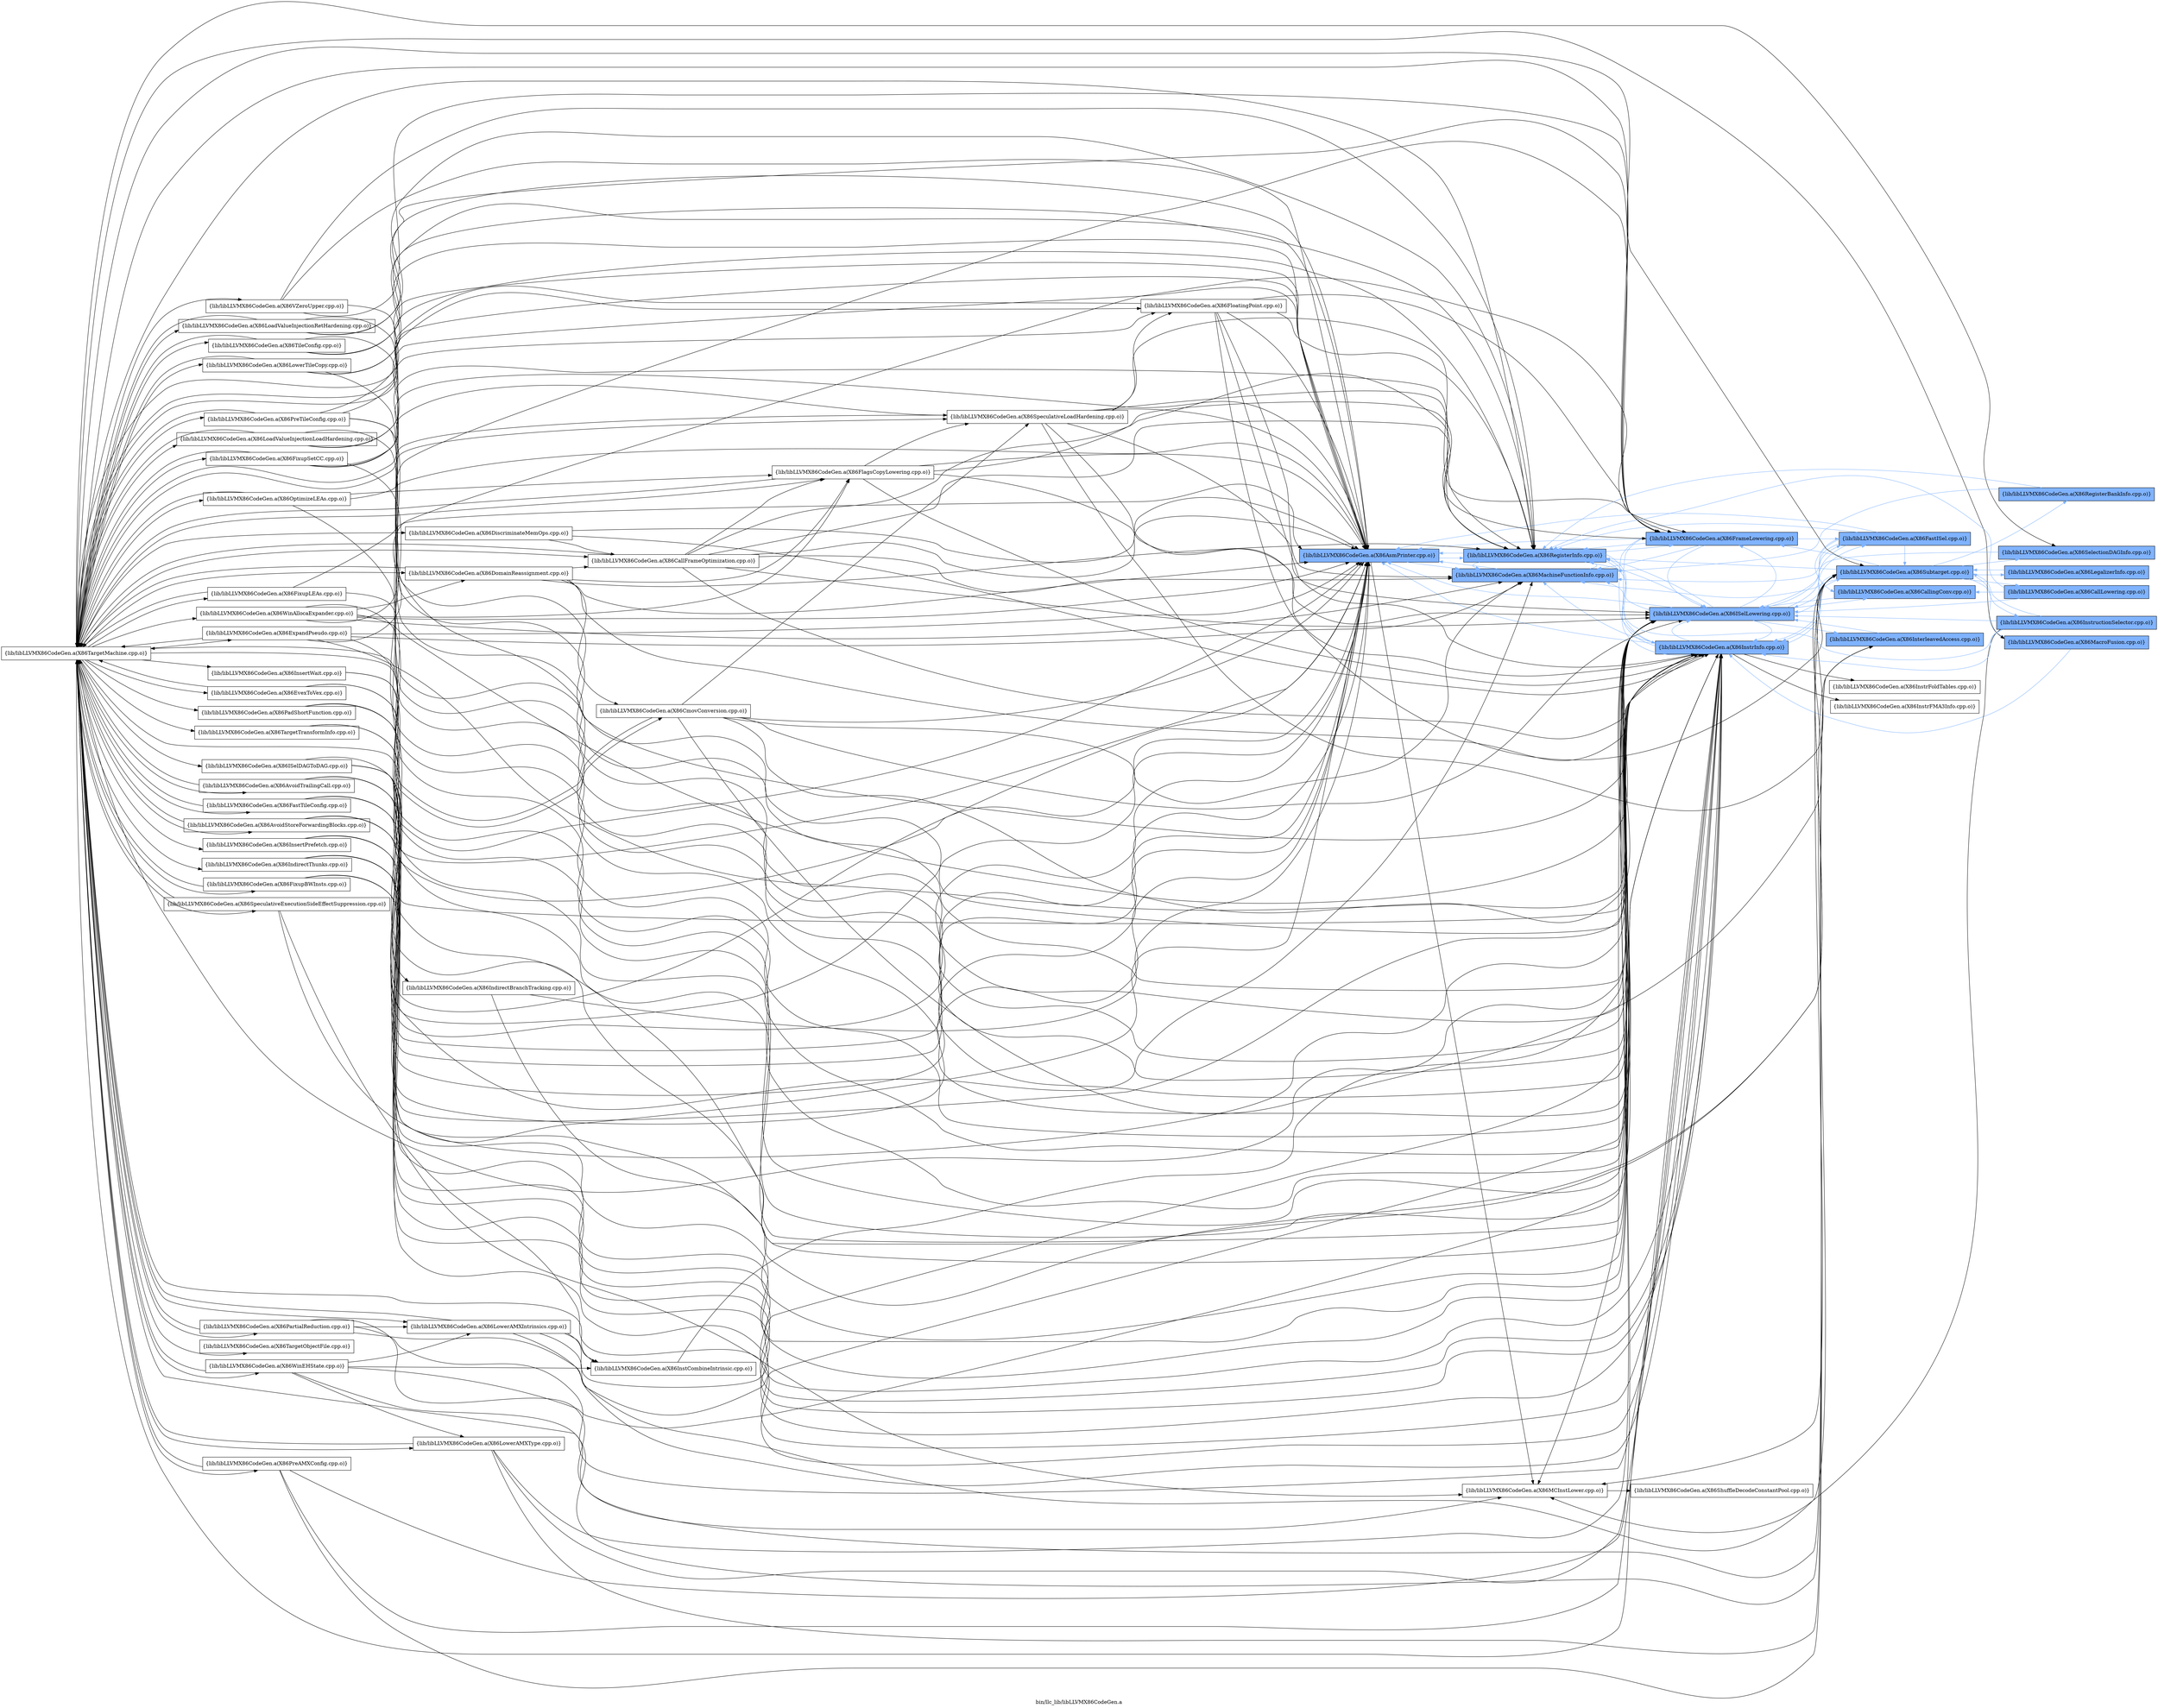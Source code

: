 digraph "bin/llc_lib/libLLVMX86CodeGen.a" {
	label="bin/llc_lib/libLLVMX86CodeGen.a";
	rankdir=LR;
	{ rank=same; Node0x555b435831c8;  }
	{ rank=same; Node0x555b43583e48; Node0x555b435822c8; Node0x555b43582f48;  }
	{ rank=same; Node0x555b43588d58; Node0x555b4358bff8; Node0x555b4358c868; Node0x555b4358b878;  }
	{ rank=same; Node0x555b4358d088; Node0x555b43589668; Node0x555b4358a338; Node0x555b43589488; Node0x555b4358aba8; Node0x555b43589de8;  }

	Node0x555b435831c8 [shape=record,shape=box,group=1,style=filled,fillcolor="0.600000 0.5 1",label="{lib/libLLVMX86CodeGen.a(X86AsmPrinter.cpp.o)}"];
	Node0x555b435831c8 -> Node0x555b43583e48;
	Node0x555b435831c8 -> Node0x555b435822c8[color="0.600000 0.5 1"];
	Node0x555b435831c8 -> Node0x555b43582f48[color="0.600000 0.5 1"];
	Node0x555b43586f08 [shape=record,shape=box,group=0,label="{lib/libLLVMX86CodeGen.a(X86TargetMachine.cpp.o)}"];
	Node0x555b43586f08 -> Node0x555b435831c8;
	Node0x555b43586f08 -> Node0x555b43583e48;
	Node0x555b43586f08 -> Node0x555b43582f48;
	Node0x555b43586f08 -> Node0x555b43594c48;
	Node0x555b43586f08 -> Node0x555b435953c8;
	Node0x555b43586f08 -> Node0x555b43595918;
	Node0x555b43586f08 -> Node0x555b43595ff8;
	Node0x555b43586f08 -> Node0x555b435966d8;
	Node0x555b43586f08 -> Node0x555b43596ea8;
	Node0x555b43586f08 -> Node0x555b43597858;
	Node0x555b43586f08 -> Node0x555b43597ee8;
	Node0x555b43586f08 -> Node0x555b435987a8;
	Node0x555b43586f08 -> Node0x555b435989d8;
	Node0x555b43586f08 -> Node0x555b435990b8;
	Node0x555b43586f08 -> Node0x555b4358bff8;
	Node0x555b43586f08 -> Node0x555b4358c868;
	Node0x555b43586f08 -> Node0x555b4358b878;
	Node0x555b43586f08 -> Node0x555b43589488;
	Node0x555b43586f08 -> Node0x555b43588808;
	Node0x555b43586f08 -> Node0x555b43588088;
	Node0x555b43586f08 -> Node0x555b43586788;
	Node0x555b43586f08 -> Node0x555b435869b8;
	Node0x555b43586f08 -> Node0x555b43586198;
	Node0x555b43586f08 -> Node0x555b435850b8;
	Node0x555b43586f08 -> Node0x555b43585428;
	Node0x555b43586f08 -> Node0x555b4357ca08;
	Node0x555b43586f08 -> Node0x555b4357ae88;
	Node0x555b43586f08 -> Node0x555b4357a6b8;
	Node0x555b43586f08 -> Node0x555b4357b158;
	Node0x555b43586f08 -> Node0x555b4357e7b8;
	Node0x555b43586f08 -> Node0x555b4357f398;
	Node0x555b43586f08 -> Node0x555b4357ec68;
	Node0x555b43586f08 -> Node0x555b4357d228;
	Node0x555b43586f08 -> Node0x555b4357dea8;
	Node0x555b43586f08 -> Node0x555b4357d7c8;
	Node0x555b43586f08 -> Node0x555b43595968;
	Node0x555b43586f08 -> Node0x555b43595c88;
	Node0x555b43586f08 -> Node0x555b43594b08;
	Node0x555b43586f08 -> Node0x555b43594388;
	Node0x555b43586f08 -> Node0x555b435945b8;
	Node0x555b43586f08 -> Node0x555b435934d8;
	Node0x555b43586f08 -> Node0x555b435931b8;
	Node0x555b43586f08 -> Node0x555b43592ee8;
	Node0x555b43586f08 -> Node0x555b43592268;
	Node0x555b43586f08 -> Node0x555b43591ea8;
	Node0x555b43586f08 -> Node0x555b43591278;
	Node0x555b43586f08 -> Node0x555b43590ff8;
	Node0x555b43583e48 [shape=record,shape=box,group=0,label="{lib/libLLVMX86CodeGen.a(X86MCInstLower.cpp.o)}"];
	Node0x555b43583e48 -> Node0x555b43588d58;
	Node0x555b435822c8 [shape=record,shape=box,group=1,style=filled,fillcolor="0.600000 0.5 1",label="{lib/libLLVMX86CodeGen.a(X86MachineFunctionInfo.cpp.o)}"];
	Node0x555b435822c8 -> Node0x555b435831c8[color="0.600000 0.5 1"];
	Node0x555b435822c8 -> Node0x555b43582f48[color="0.600000 0.5 1"];
	Node0x555b43582f48 [shape=record,shape=box,group=1,style=filled,fillcolor="0.600000 0.5 1",label="{lib/libLLVMX86CodeGen.a(X86RegisterInfo.cpp.o)}"];
	Node0x555b43582f48 -> Node0x555b435831c8[color="0.600000 0.5 1"];
	Node0x555b43582f48 -> Node0x555b435822c8[color="0.600000 0.5 1"];
	Node0x555b43582f48 -> Node0x555b4358bff8[color="0.600000 0.5 1"];
	Node0x555b43582f48 -> Node0x555b4358c868[color="0.600000 0.5 1"];
	Node0x555b43582f48 -> Node0x555b4358b878[color="0.600000 0.5 1"];
	Node0x555b43588d58 [shape=record,shape=box,group=0,label="{lib/libLLVMX86CodeGen.a(X86ShuffleDecodeConstantPool.cpp.o)}"];
	Node0x555b4358bff8 [shape=record,shape=box,group=1,style=filled,fillcolor="0.600000 0.5 1",label="{lib/libLLVMX86CodeGen.a(X86ISelLowering.cpp.o)}"];
	Node0x555b4358bff8 -> Node0x555b435831c8[color="0.600000 0.5 1"];
	Node0x555b4358bff8 -> Node0x555b43583e48;
	Node0x555b4358bff8 -> Node0x555b435822c8[color="0.600000 0.5 1"];
	Node0x555b4358bff8 -> Node0x555b43582f48[color="0.600000 0.5 1"];
	Node0x555b4358bff8 -> Node0x555b4358d088[color="0.600000 0.5 1"];
	Node0x555b4358bff8 -> Node0x555b4358c868[color="0.600000 0.5 1"];
	Node0x555b4358bff8 -> Node0x555b4358b878[color="0.600000 0.5 1"];
	Node0x555b4358bff8 -> Node0x555b43589668[color="0.600000 0.5 1"];
	Node0x555b4358bff8 -> Node0x555b4358a338[color="0.600000 0.5 1"];
	Node0x555b4358bff8 -> Node0x555b43589488[color="0.600000 0.5 1"];
	Node0x555b4358c868 [shape=record,shape=box,group=1,style=filled,fillcolor="0.600000 0.5 1",label="{lib/libLLVMX86CodeGen.a(X86InstrInfo.cpp.o)}"];
	Node0x555b4358c868 -> Node0x555b435831c8[color="0.600000 0.5 1"];
	Node0x555b4358c868 -> Node0x555b435822c8[color="0.600000 0.5 1"];
	Node0x555b4358c868 -> Node0x555b43582f48[color="0.600000 0.5 1"];
	Node0x555b4358c868 -> Node0x555b4358bff8[color="0.600000 0.5 1"];
	Node0x555b4358c868 -> Node0x555b4358d088[color="0.600000 0.5 1"];
	Node0x555b4358c868 -> Node0x555b4358aba8;
	Node0x555b4358c868 -> Node0x555b4358b878[color="0.600000 0.5 1"];
	Node0x555b4358c868 -> Node0x555b43589de8;
	Node0x555b4358b878 [shape=record,shape=box,group=1,style=filled,fillcolor="0.600000 0.5 1",label="{lib/libLLVMX86CodeGen.a(X86FrameLowering.cpp.o)}"];
	Node0x555b4358b878 -> Node0x555b435831c8[color="0.600000 0.5 1"];
	Node0x555b4358b878 -> Node0x555b435822c8[color="0.600000 0.5 1"];
	Node0x555b4358b878 -> Node0x555b43582f48[color="0.600000 0.5 1"];
	Node0x555b4358b878 -> Node0x555b4358bff8[color="0.600000 0.5 1"];
	Node0x555b4358b878 -> Node0x555b4358d088[color="0.600000 0.5 1"];
	Node0x555b4358b878 -> Node0x555b4358c868[color="0.600000 0.5 1"];
	Node0x555b4358d088 [shape=record,shape=box,group=1,style=filled,fillcolor="0.600000 0.5 1",label="{lib/libLLVMX86CodeGen.a(X86FastISel.cpp.o)}"];
	Node0x555b4358d088 -> Node0x555b435831c8[color="0.600000 0.5 1"];
	Node0x555b4358d088 -> Node0x555b435822c8[color="0.600000 0.5 1"];
	Node0x555b4358d088 -> Node0x555b43582f48[color="0.600000 0.5 1"];
	Node0x555b4358d088 -> Node0x555b4358bff8[color="0.600000 0.5 1"];
	Node0x555b4358d088 -> Node0x555b4358c868[color="0.600000 0.5 1"];
	Node0x555b4358d088 -> Node0x555b43589668[color="0.600000 0.5 1"];
	Node0x555b4358d088 -> Node0x555b43589488[color="0.600000 0.5 1"];
	Node0x555b43589668 [shape=record,shape=box,group=1,style=filled,fillcolor="0.600000 0.5 1",label="{lib/libLLVMX86CodeGen.a(X86CallingConv.cpp.o)}"];
	Node0x555b43589668 -> Node0x555b4358bff8[color="0.600000 0.5 1"];
	Node0x555b4358a338 [shape=record,shape=box,group=1,style=filled,fillcolor="0.600000 0.5 1",label="{lib/libLLVMX86CodeGen.a(X86InterleavedAccess.cpp.o)}"];
	Node0x555b4358a338 -> Node0x555b4358bff8[color="0.600000 0.5 1"];
	Node0x555b43589488 [shape=record,shape=box,group=1,style=filled,fillcolor="0.600000 0.5 1",label="{lib/libLLVMX86CodeGen.a(X86Subtarget.cpp.o)}"];
	Node0x555b43589488 -> Node0x555b43583e48;
	Node0x555b43589488 -> Node0x555b435822c8[color="0.600000 0.5 1"];
	Node0x555b43589488 -> Node0x555b43582f48[color="0.600000 0.5 1"];
	Node0x555b43589488 -> Node0x555b4358bff8[color="0.600000 0.5 1"];
	Node0x555b43589488 -> Node0x555b4358c868[color="0.600000 0.5 1"];
	Node0x555b43589488 -> Node0x555b4358b878[color="0.600000 0.5 1"];
	Node0x555b43589488 -> Node0x555b43588808[color="0.600000 0.5 1"];
	Node0x555b43589488 -> Node0x555b4357fe38[color="0.600000 0.5 1"];
	Node0x555b43589488 -> Node0x555b43589258[color="0.600000 0.5 1"];
	Node0x555b43589488 -> Node0x555b43588538[color="0.600000 0.5 1"];
	Node0x555b43589488 -> Node0x555b43588858[color="0.600000 0.5 1"];
	Node0x555b43589488 -> Node0x555b43588088[color="0.600000 0.5 1"];
	Node0x555b4358aba8 [shape=record,shape=box,group=0,label="{lib/libLLVMX86CodeGen.a(X86InstrFoldTables.cpp.o)}"];
	Node0x555b43589de8 [shape=record,shape=box,group=0,label="{lib/libLLVMX86CodeGen.a(X86InstrFMA3Info.cpp.o)}"];
	Node0x555b43588808 [shape=record,shape=box,group=1,style=filled,fillcolor="0.600000 0.5 1",label="{lib/libLLVMX86CodeGen.a(X86SelectionDAGInfo.cpp.o)}"];
	Node0x555b43588808 -> Node0x555b4358bff8[color="0.600000 0.5 1"];
	Node0x555b4357fe38 [shape=record,shape=box,group=1,style=filled,fillcolor="0.600000 0.5 1",label="{lib/libLLVMX86CodeGen.a(X86CallLowering.cpp.o)}"];
	Node0x555b4357fe38 -> Node0x555b43582f48[color="0.600000 0.5 1"];
	Node0x555b4357fe38 -> Node0x555b4358bff8[color="0.600000 0.5 1"];
	Node0x555b4357fe38 -> Node0x555b43589668[color="0.600000 0.5 1"];
	Node0x555b43589258 [shape=record,shape=box,group=1,style=filled,fillcolor="0.600000 0.5 1",label="{lib/libLLVMX86CodeGen.a(X86LegalizerInfo.cpp.o)}"];
	Node0x555b43589258 -> Node0x555b43589488[color="0.600000 0.5 1"];
	Node0x555b43588538 [shape=record,shape=box,group=1,style=filled,fillcolor="0.600000 0.5 1",label="{lib/libLLVMX86CodeGen.a(X86RegisterBankInfo.cpp.o)}"];
	Node0x555b43588538 -> Node0x555b435822c8[color="0.600000 0.5 1"];
	Node0x555b43588538 -> Node0x555b43582f48[color="0.600000 0.5 1"];
	Node0x555b43588858 [shape=record,shape=box,group=1,style=filled,fillcolor="0.600000 0.5 1",label="{lib/libLLVMX86CodeGen.a(X86InstructionSelector.cpp.o)}"];
	Node0x555b43588858 -> Node0x555b43583e48;
	Node0x555b43588858 -> Node0x555b43582f48[color="0.600000 0.5 1"];
	Node0x555b43588858 -> Node0x555b4358bff8[color="0.600000 0.5 1"];
	Node0x555b43588858 -> Node0x555b4358c868[color="0.600000 0.5 1"];
	Node0x555b43588858 -> Node0x555b43589488[color="0.600000 0.5 1"];
	Node0x555b43588088 [shape=record,shape=box,group=1,style=filled,fillcolor="0.600000 0.5 1",label="{lib/libLLVMX86CodeGen.a(X86MacroFusion.cpp.o)}"];
	Node0x555b43588088 -> Node0x555b4358c868[color="0.600000 0.5 1"];
	Node0x555b43594c48 [shape=record,shape=box,group=0,label="{lib/libLLVMX86CodeGen.a(X86ExpandPseudo.cpp.o)}"];
	Node0x555b43594c48 -> Node0x555b435831c8;
	Node0x555b43594c48 -> Node0x555b435822c8;
	Node0x555b43594c48 -> Node0x555b4358bff8;
	Node0x555b43594c48 -> Node0x555b4358c868;
	Node0x555b43594c48 -> Node0x555b4358b878;
	Node0x555b43594c48 -> Node0x555b43586f08;
	Node0x555b435953c8 [shape=record,shape=box,group=0,label="{lib/libLLVMX86CodeGen.a(X86LowerTileCopy.cpp.o)}"];
	Node0x555b435953c8 -> Node0x555b435831c8;
	Node0x555b435953c8 -> Node0x555b43582f48;
	Node0x555b435953c8 -> Node0x555b4358c868;
	Node0x555b435953c8 -> Node0x555b43586f08;
	Node0x555b43595918 [shape=record,shape=box,group=0,label="{lib/libLLVMX86CodeGen.a(X86FloatingPoint.cpp.o)}"];
	Node0x555b43595918 -> Node0x555b435831c8;
	Node0x555b43595918 -> Node0x555b435822c8;
	Node0x555b43595918 -> Node0x555b43582f48;
	Node0x555b43595918 -> Node0x555b4358c868;
	Node0x555b43595918 -> Node0x555b4358b878;
	Node0x555b43595918 -> Node0x555b43589488;
	Node0x555b43595918 -> Node0x555b43586f08;
	Node0x555b43595ff8 [shape=record,shape=box,group=0,label="{lib/libLLVMX86CodeGen.a(X86LoadValueInjectionLoadHardening.cpp.o)}"];
	Node0x555b43595ff8 -> Node0x555b435831c8;
	Node0x555b43595ff8 -> Node0x555b43595918;
	Node0x555b43595ff8 -> Node0x555b4358c868;
	Node0x555b43595ff8 -> Node0x555b43586f08;
	Node0x555b435966d8 [shape=record,shape=box,group=0,label="{lib/libLLVMX86CodeGen.a(X86FastTileConfig.cpp.o)}"];
	Node0x555b435966d8 -> Node0x555b435831c8;
	Node0x555b435966d8 -> Node0x555b4358c868;
	Node0x555b435966d8 -> Node0x555b43586f08;
	Node0x555b43596ea8 [shape=record,shape=box,group=0,label="{lib/libLLVMX86CodeGen.a(X86TileConfig.cpp.o)}"];
	Node0x555b43596ea8 -> Node0x555b435831c8;
	Node0x555b43596ea8 -> Node0x555b4358c868;
	Node0x555b43596ea8 -> Node0x555b4358b878;
	Node0x555b43596ea8 -> Node0x555b43586f08;
	Node0x555b43597858 [shape=record,shape=box,group=0,label="{lib/libLLVMX86CodeGen.a(X86SpeculativeLoadHardening.cpp.o)}"];
	Node0x555b43597858 -> Node0x555b435831c8;
	Node0x555b43597858 -> Node0x555b43582f48;
	Node0x555b43597858 -> Node0x555b43595918;
	Node0x555b43597858 -> Node0x555b4358bff8;
	Node0x555b43597858 -> Node0x555b4358c868;
	Node0x555b43597858 -> Node0x555b4358b878;
	Node0x555b43597858 -> Node0x555b43589488;
	Node0x555b43597858 -> Node0x555b43586f08;
	Node0x555b43597ee8 [shape=record,shape=box,group=0,label="{lib/libLLVMX86CodeGen.a(X86FlagsCopyLowering.cpp.o)}"];
	Node0x555b43597ee8 -> Node0x555b435831c8;
	Node0x555b43597ee8 -> Node0x555b43582f48;
	Node0x555b43597ee8 -> Node0x555b43597858;
	Node0x555b43597ee8 -> Node0x555b4358bff8;
	Node0x555b43597ee8 -> Node0x555b4358c868;
	Node0x555b43597ee8 -> Node0x555b43586f08;
	Node0x555b435987a8 [shape=record,shape=box,group=0,label="{lib/libLLVMX86CodeGen.a(X86FixupSetCC.cpp.o)}"];
	Node0x555b435987a8 -> Node0x555b435831c8;
	Node0x555b435987a8 -> Node0x555b43582f48;
	Node0x555b435987a8 -> Node0x555b43597858;
	Node0x555b435987a8 -> Node0x555b4358c868;
	Node0x555b435987a8 -> Node0x555b43586f08;
	Node0x555b435989d8 [shape=record,shape=box,group=0,label="{lib/libLLVMX86CodeGen.a(X86OptimizeLEAs.cpp.o)}"];
	Node0x555b435989d8 -> Node0x555b435831c8;
	Node0x555b435989d8 -> Node0x555b43597ee8;
	Node0x555b435989d8 -> Node0x555b4358c868;
	Node0x555b435989d8 -> Node0x555b43586f08;
	Node0x555b435990b8 [shape=record,shape=box,group=0,label="{lib/libLLVMX86CodeGen.a(X86CallFrameOptimization.cpp.o)}"];
	Node0x555b435990b8 -> Node0x555b435831c8;
	Node0x555b435990b8 -> Node0x555b435822c8;
	Node0x555b435990b8 -> Node0x555b43582f48;
	Node0x555b435990b8 -> Node0x555b43597ee8;
	Node0x555b435990b8 -> Node0x555b4358bff8;
	Node0x555b435990b8 -> Node0x555b4358c868;
	Node0x555b435990b8 -> Node0x555b4358b878;
	Node0x555b435990b8 -> Node0x555b43586f08;
	Node0x555b43586788 [shape=record,shape=box,group=0,label="{lib/libLLVMX86CodeGen.a(X86InstCombineIntrinsic.cpp.o)}"];
	Node0x555b43586788 -> Node0x555b4358bff8;
	Node0x555b435869b8 [shape=record,shape=box,group=0,label="{lib/libLLVMX86CodeGen.a(X86SpeculativeExecutionSideEffectSuppression.cpp.o)}"];
	Node0x555b435869b8 -> Node0x555b435831c8;
	Node0x555b435869b8 -> Node0x555b4358c868;
	Node0x555b435869b8 -> Node0x555b43586f08;
	Node0x555b43586198 [shape=record,shape=box,group=0,label="{lib/libLLVMX86CodeGen.a(X86IndirectThunks.cpp.o)}"];
	Node0x555b43586198 -> Node0x555b435831c8;
	Node0x555b43586198 -> Node0x555b4358bff8;
	Node0x555b43586198 -> Node0x555b4358c868;
	Node0x555b435850b8 [shape=record,shape=box,group=0,label="{lib/libLLVMX86CodeGen.a(X86LoadValueInjectionRetHardening.cpp.o)}"];
	Node0x555b435850b8 -> Node0x555b435831c8;
	Node0x555b435850b8 -> Node0x555b43582f48;
	Node0x555b435850b8 -> Node0x555b4358c868;
	Node0x555b435850b8 -> Node0x555b43586f08;
	Node0x555b43585428 [shape=record,shape=box,group=0,label="{lib/libLLVMX86CodeGen.a(X86AvoidTrailingCall.cpp.o)}"];
	Node0x555b43585428 -> Node0x555b435831c8;
	Node0x555b43585428 -> Node0x555b4358c868;
	Node0x555b43585428 -> Node0x555b43586f08;
	Node0x555b4357ca08 [shape=record,shape=box,group=0,label="{lib/libLLVMX86CodeGen.a(X86AvoidStoreForwardingBlocks.cpp.o)}"];
	Node0x555b4357ca08 -> Node0x555b435831c8;
	Node0x555b4357ca08 -> Node0x555b4358c868;
	Node0x555b4357ca08 -> Node0x555b43586f08;
	Node0x555b4357ae88 [shape=record,shape=box,group=0,label="{lib/libLLVMX86CodeGen.a(X86PreTileConfig.cpp.o)}"];
	Node0x555b4357ae88 -> Node0x555b435831c8;
	Node0x555b4357ae88 -> Node0x555b43582f48;
	Node0x555b4357ae88 -> Node0x555b4358bff8;
	Node0x555b4357ae88 -> Node0x555b4358c868;
	Node0x555b4357ae88 -> Node0x555b43586f08;
	Node0x555b4357a6b8 [shape=record,shape=box,group=0,label="{lib/libLLVMX86CodeGen.a(X86CmovConversion.cpp.o)}"];
	Node0x555b4357a6b8 -> Node0x555b435831c8;
	Node0x555b4357a6b8 -> Node0x555b435822c8;
	Node0x555b4357a6b8 -> Node0x555b43597858;
	Node0x555b4357a6b8 -> Node0x555b4358bff8;
	Node0x555b4357a6b8 -> Node0x555b4358c868;
	Node0x555b4357a6b8 -> Node0x555b43589488;
	Node0x555b4357a6b8 -> Node0x555b43586f08;
	Node0x555b4357b158 [shape=record,shape=box,group=0,label="{lib/libLLVMX86CodeGen.a(X86ISelDAGToDAG.cpp.o)}"];
	Node0x555b4357b158 -> Node0x555b435831c8;
	Node0x555b4357b158 -> Node0x555b43583e48;
	Node0x555b4357b158 -> Node0x555b435822c8;
	Node0x555b4357b158 -> Node0x555b4358bff8;
	Node0x555b4357b158 -> Node0x555b4358c868;
	Node0x555b4357b158 -> Node0x555b43589488;
	Node0x555b4357b158 -> Node0x555b4357e7b8;
	Node0x555b4357e7b8 [shape=record,shape=box,group=0,label="{lib/libLLVMX86CodeGen.a(X86IndirectBranchTracking.cpp.o)}"];
	Node0x555b4357e7b8 -> Node0x555b435831c8;
	Node0x555b4357e7b8 -> Node0x555b4358c868;
	Node0x555b4357f398 [shape=record,shape=box,group=0,label="{lib/libLLVMX86CodeGen.a(X86EvexToVex.cpp.o)}"];
	Node0x555b4357f398 -> Node0x555b435831c8;
	Node0x555b4357f398 -> Node0x555b4358c868;
	Node0x555b4357f398 -> Node0x555b43586f08;
	Node0x555b4357ec68 [shape=record,shape=box,group=0,label="{lib/libLLVMX86CodeGen.a(X86DiscriminateMemOps.cpp.o)}"];
	Node0x555b4357ec68 -> Node0x555b435831c8;
	Node0x555b4357ec68 -> Node0x555b435990b8;
	Node0x555b4357ec68 -> Node0x555b4358c868;
	Node0x555b4357d228 [shape=record,shape=box,group=0,label="{lib/libLLVMX86CodeGen.a(X86InsertPrefetch.cpp.o)}"];
	Node0x555b4357d228 -> Node0x555b435831c8;
	Node0x555b4357d228 -> Node0x555b4358c868;
	Node0x555b4357dea8 [shape=record,shape=box,group=0,label="{lib/libLLVMX86CodeGen.a(X86FixupBWInsts.cpp.o)}"];
	Node0x555b4357dea8 -> Node0x555b435831c8;
	Node0x555b4357dea8 -> Node0x555b4358c868;
	Node0x555b4357dea8 -> Node0x555b43586f08;
	Node0x555b4357d7c8 [shape=record,shape=box,group=0,label="{lib/libLLVMX86CodeGen.a(X86PadShortFunction.cpp.o)}"];
	Node0x555b4357d7c8 -> Node0x555b435831c8;
	Node0x555b4357d7c8 -> Node0x555b4358c868;
	Node0x555b43595968 [shape=record,shape=box,group=0,label="{lib/libLLVMX86CodeGen.a(X86FixupLEAs.cpp.o)}"];
	Node0x555b43595968 -> Node0x555b435831c8;
	Node0x555b43595968 -> Node0x555b4358c868;
	Node0x555b43595968 -> Node0x555b43586f08;
	Node0x555b43595c88 [shape=record,shape=box,group=0,label="{lib/libLLVMX86CodeGen.a(X86LowerAMXIntrinsics.cpp.o)}"];
	Node0x555b43595c88 -> Node0x555b4358bff8;
	Node0x555b43595c88 -> Node0x555b4358c868;
	Node0x555b43595c88 -> Node0x555b4358a338;
	Node0x555b43595c88 -> Node0x555b43586f08;
	Node0x555b43595c88 -> Node0x555b43586788;
	Node0x555b43594b08 [shape=record,shape=box,group=0,label="{lib/libLLVMX86CodeGen.a(X86LowerAMXType.cpp.o)}"];
	Node0x555b43594b08 -> Node0x555b4358bff8;
	Node0x555b43594b08 -> Node0x555b4358c868;
	Node0x555b43594b08 -> Node0x555b4358a338;
	Node0x555b43594b08 -> Node0x555b43586f08;
	Node0x555b43594388 [shape=record,shape=box,group=0,label="{lib/libLLVMX86CodeGen.a(X86PreAMXConfig.cpp.o)}"];
	Node0x555b43594388 -> Node0x555b4358bff8;
	Node0x555b43594388 -> Node0x555b4358c868;
	Node0x555b43594388 -> Node0x555b4358a338;
	Node0x555b43594388 -> Node0x555b43586f08;
	Node0x555b435945b8 [shape=record,shape=box,group=0,label="{lib/libLLVMX86CodeGen.a(X86DomainReassignment.cpp.o)}"];
	Node0x555b435945b8 -> Node0x555b435831c8;
	Node0x555b435945b8 -> Node0x555b43582f48;
	Node0x555b435945b8 -> Node0x555b43597ee8;
	Node0x555b435945b8 -> Node0x555b435990b8;
	Node0x555b435945b8 -> Node0x555b4358c868;
	Node0x555b435945b8 -> Node0x555b43586f08;
	Node0x555b435945b8 -> Node0x555b4357a6b8;
	Node0x555b435934d8 [shape=record,shape=box,group=0,label="{lib/libLLVMX86CodeGen.a(X86PartialReduction.cpp.o)}"];
	Node0x555b435934d8 -> Node0x555b4358bff8;
	Node0x555b435934d8 -> Node0x555b4358c868;
	Node0x555b435934d8 -> Node0x555b4358a338;
	Node0x555b435934d8 -> Node0x555b43586f08;
	Node0x555b435934d8 -> Node0x555b43595c88;
	Node0x555b435931b8 [shape=record,shape=box,group=0,label="{lib/libLLVMX86CodeGen.a(X86TargetObjectFile.cpp.o)}"];
	Node0x555b43592ee8 [shape=record,shape=box,group=0,label="{lib/libLLVMX86CodeGen.a(X86TargetTransformInfo.cpp.o)}"];
	Node0x555b43592ee8 -> Node0x555b4358bff8;
	Node0x555b43592ee8 -> Node0x555b43589488;
	Node0x555b43592268 [shape=record,shape=box,group=0,label="{lib/libLLVMX86CodeGen.a(X86VZeroUpper.cpp.o)}"];
	Node0x555b43592268 -> Node0x555b435831c8;
	Node0x555b43592268 -> Node0x555b43582f48;
	Node0x555b43592268 -> Node0x555b4358c868;
	Node0x555b43592268 -> Node0x555b4358b878;
	Node0x555b43591ea8 [shape=record,shape=box,group=0,label="{lib/libLLVMX86CodeGen.a(X86WinAllocaExpander.cpp.o)}"];
	Node0x555b43591ea8 -> Node0x555b435831c8;
	Node0x555b43591ea8 -> Node0x555b435822c8;
	Node0x555b43591ea8 -> Node0x555b43597ee8;
	Node0x555b43591ea8 -> Node0x555b4358bff8;
	Node0x555b43591ea8 -> Node0x555b4358c868;
	Node0x555b43591ea8 -> Node0x555b4358b878;
	Node0x555b43591ea8 -> Node0x555b435945b8;
	Node0x555b43591278 [shape=record,shape=box,group=0,label="{lib/libLLVMX86CodeGen.a(X86WinEHState.cpp.o)}"];
	Node0x555b43591278 -> Node0x555b4358bff8;
	Node0x555b43591278 -> Node0x555b4358a338;
	Node0x555b43591278 -> Node0x555b43586f08;
	Node0x555b43591278 -> Node0x555b43586788;
	Node0x555b43591278 -> Node0x555b43595c88;
	Node0x555b43591278 -> Node0x555b43594b08;
	Node0x555b43590ff8 [shape=record,shape=box,group=0,label="{lib/libLLVMX86CodeGen.a(X86InsertWait.cpp.o)}"];
	Node0x555b43590ff8 -> Node0x555b435831c8;
	Node0x555b43590ff8 -> Node0x555b4358c868;
}
